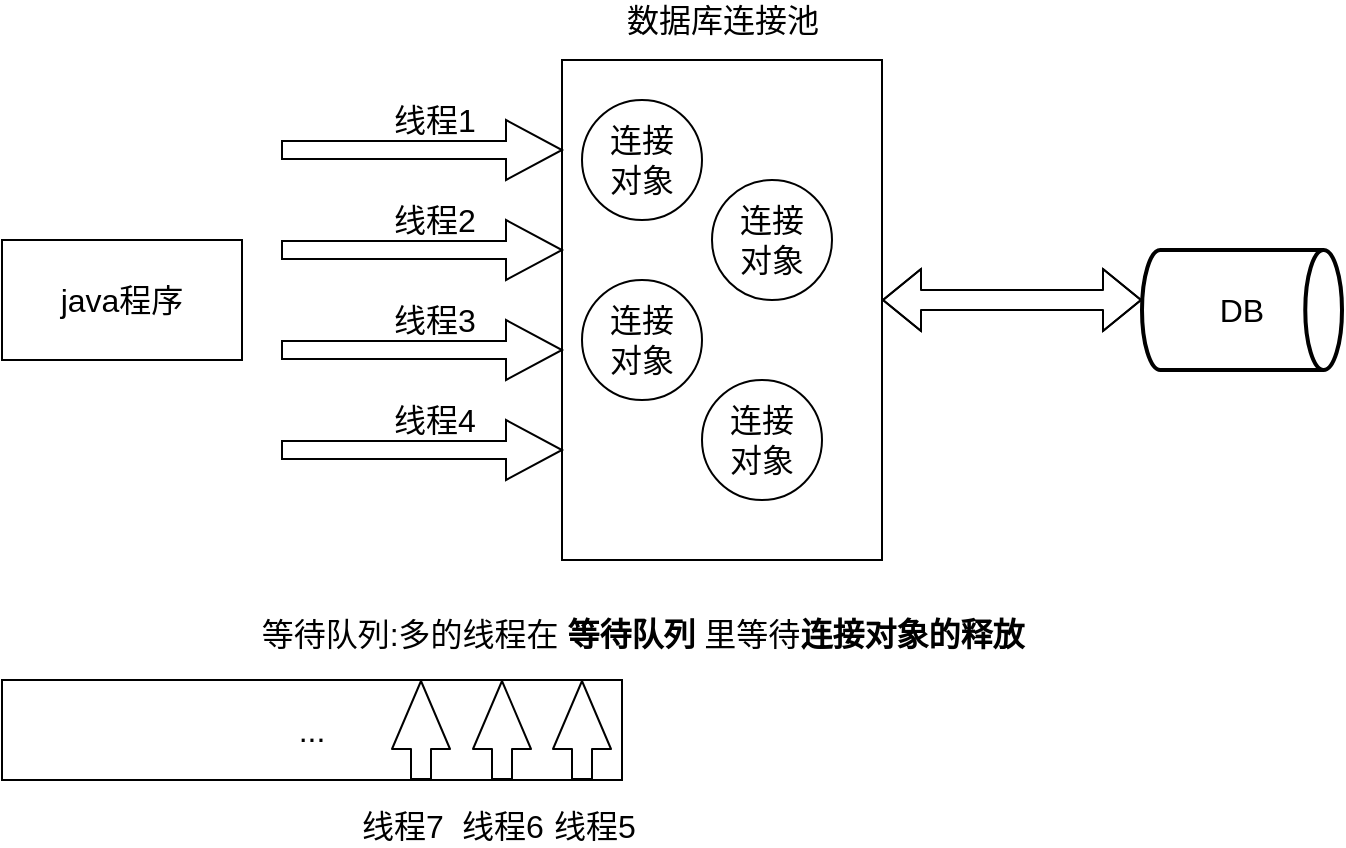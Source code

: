 <mxfile version="12.6.5" type="device"><diagram id="OQ8FmNGmL_pzmN1DLNfP" name="第 1 页"><mxGraphModel dx="1024" dy="589" grid="1" gridSize="10" guides="1" tooltips="1" connect="1" arrows="1" fold="1" page="1" pageScale="1" pageWidth="827" pageHeight="1169" math="0" shadow="0"><root><mxCell id="0"/><mxCell id="1" parent="0"/><mxCell id="PwcBqfKSvuchC_ewmw7G-1" value="java程序" style="rounded=0;whiteSpace=wrap;html=1;fontSize=16;" vertex="1" parent="1"><mxGeometry x="50" y="190" width="120" height="60" as="geometry"/></mxCell><mxCell id="PwcBqfKSvuchC_ewmw7G-4" value="DB" style="strokeWidth=2;html=1;shape=mxgraph.flowchart.direct_data;whiteSpace=wrap;fontSize=16;" vertex="1" parent="1"><mxGeometry x="620" y="195" width="100" height="60" as="geometry"/></mxCell><mxCell id="PwcBqfKSvuchC_ewmw7G-5" value="" style="rounded=0;whiteSpace=wrap;html=1;fontSize=16;" vertex="1" parent="1"><mxGeometry x="330" y="100" width="160" height="250" as="geometry"/></mxCell><mxCell id="PwcBqfKSvuchC_ewmw7G-6" value="数据库连接池" style="text;html=1;align=center;verticalAlign=middle;resizable=0;points=[];autosize=1;fontSize=16;" vertex="1" parent="1"><mxGeometry x="355" y="70" width="110" height="20" as="geometry"/></mxCell><mxCell id="PwcBqfKSvuchC_ewmw7G-7" value="连接&lt;br&gt;对象" style="ellipse;whiteSpace=wrap;html=1;aspect=fixed;fontSize=16;" vertex="1" parent="1"><mxGeometry x="340" y="120" width="60" height="60" as="geometry"/></mxCell><mxCell id="PwcBqfKSvuchC_ewmw7G-11" value="连接&lt;br&gt;对象" style="ellipse;whiteSpace=wrap;html=1;aspect=fixed;fontSize=16;" vertex="1" parent="1"><mxGeometry x="405" y="160" width="60" height="60" as="geometry"/></mxCell><mxCell id="PwcBqfKSvuchC_ewmw7G-12" value="连接&lt;br&gt;对象" style="ellipse;whiteSpace=wrap;html=1;aspect=fixed;fontSize=16;" vertex="1" parent="1"><mxGeometry x="340" y="210" width="60" height="60" as="geometry"/></mxCell><mxCell id="PwcBqfKSvuchC_ewmw7G-13" value="连接&lt;br&gt;对象" style="ellipse;whiteSpace=wrap;html=1;aspect=fixed;fontSize=16;" vertex="1" parent="1"><mxGeometry x="400" y="260" width="60" height="60" as="geometry"/></mxCell><mxCell id="PwcBqfKSvuchC_ewmw7G-15" value="" style="shape=singleArrow;whiteSpace=wrap;html=1;fontSize=16;" vertex="1" parent="1"><mxGeometry x="190" y="130" width="140" height="30" as="geometry"/></mxCell><mxCell id="PwcBqfKSvuchC_ewmw7G-16" value="线程1" style="text;html=1;align=center;verticalAlign=middle;resizable=0;points=[];autosize=1;fontSize=16;" vertex="1" parent="1"><mxGeometry x="236" y="120" width="60" height="20" as="geometry"/></mxCell><mxCell id="PwcBqfKSvuchC_ewmw7G-17" value="" style="shape=singleArrow;whiteSpace=wrap;html=1;fontSize=16;" vertex="1" parent="1"><mxGeometry x="190" y="180" width="140" height="30" as="geometry"/></mxCell><mxCell id="PwcBqfKSvuchC_ewmw7G-18" value="线程2" style="text;html=1;align=center;verticalAlign=middle;resizable=0;points=[];autosize=1;fontSize=16;" vertex="1" parent="1"><mxGeometry x="236" y="170" width="60" height="20" as="geometry"/></mxCell><mxCell id="PwcBqfKSvuchC_ewmw7G-19" value="" style="shape=singleArrow;whiteSpace=wrap;html=1;fontSize=16;" vertex="1" parent="1"><mxGeometry x="190" y="230" width="140" height="30" as="geometry"/></mxCell><mxCell id="PwcBqfKSvuchC_ewmw7G-20" value="线程3" style="text;html=1;align=center;verticalAlign=middle;resizable=0;points=[];autosize=1;fontSize=16;" vertex="1" parent="1"><mxGeometry x="236" y="220" width="60" height="20" as="geometry"/></mxCell><mxCell id="PwcBqfKSvuchC_ewmw7G-21" value="" style="shape=singleArrow;whiteSpace=wrap;html=1;fontSize=16;" vertex="1" parent="1"><mxGeometry x="190" y="280" width="140" height="30" as="geometry"/></mxCell><mxCell id="PwcBqfKSvuchC_ewmw7G-22" value="线程4" style="text;html=1;align=center;verticalAlign=middle;resizable=0;points=[];autosize=1;fontSize=16;" vertex="1" parent="1"><mxGeometry x="236" y="270" width="60" height="20" as="geometry"/></mxCell><mxCell id="PwcBqfKSvuchC_ewmw7G-23" value="" style="shape=flexArrow;endArrow=classic;startArrow=classic;html=1;fontSize=16;" edge="1" parent="1"><mxGeometry width="50" height="50" relative="1" as="geometry"><mxPoint x="490" y="220" as="sourcePoint"/><mxPoint x="620" y="220" as="targetPoint"/><Array as="points"><mxPoint x="560" y="220"/></Array></mxGeometry></mxCell><mxCell id="PwcBqfKSvuchC_ewmw7G-24" value="..." style="rounded=0;whiteSpace=wrap;html=1;fontSize=16;" vertex="1" parent="1"><mxGeometry x="50" y="410" width="310" height="50" as="geometry"/></mxCell><mxCell id="PwcBqfKSvuchC_ewmw7G-26" value="等待队列:多的线程在 &lt;b&gt;等待队列&lt;/b&gt; 里等待&lt;b&gt;连接对象的释放&lt;/b&gt;" style="text;html=1;align=center;verticalAlign=middle;resizable=0;points=[];autosize=1;fontSize=16;" vertex="1" parent="1"><mxGeometry x="170" y="377" width="400" height="20" as="geometry"/></mxCell><mxCell id="PwcBqfKSvuchC_ewmw7G-28" value="" style="shape=flexArrow;endArrow=classic;html=1;fontSize=16;endWidth=18;endSize=11;" edge="1" parent="1"><mxGeometry width="50" height="50" relative="1" as="geometry"><mxPoint x="340" y="460" as="sourcePoint"/><mxPoint x="340" y="410" as="targetPoint"/></mxGeometry></mxCell><mxCell id="PwcBqfKSvuchC_ewmw7G-29" value="线程5" style="text;html=1;align=center;verticalAlign=middle;resizable=0;points=[];autosize=1;fontSize=16;" vertex="1" parent="1"><mxGeometry x="316" y="473" width="60" height="20" as="geometry"/></mxCell><mxCell id="PwcBqfKSvuchC_ewmw7G-30" value="" style="shape=flexArrow;endArrow=classic;html=1;fontSize=16;endWidth=18;endSize=11;" edge="1" parent="1"><mxGeometry width="50" height="50" relative="1" as="geometry"><mxPoint x="300" y="460" as="sourcePoint"/><mxPoint x="300" y="410" as="targetPoint"/></mxGeometry></mxCell><mxCell id="PwcBqfKSvuchC_ewmw7G-31" value="" style="shape=flexArrow;endArrow=classic;html=1;fontSize=16;endWidth=18;endSize=11;" edge="1" parent="1"><mxGeometry width="50" height="50" relative="1" as="geometry"><mxPoint x="259.5" y="460" as="sourcePoint"/><mxPoint x="259.5" y="410" as="targetPoint"/></mxGeometry></mxCell><mxCell id="PwcBqfKSvuchC_ewmw7G-32" value="线程6" style="text;html=1;align=center;verticalAlign=middle;resizable=0;points=[];autosize=1;fontSize=16;" vertex="1" parent="1"><mxGeometry x="270" y="473" width="60" height="20" as="geometry"/></mxCell><mxCell id="PwcBqfKSvuchC_ewmw7G-33" value="线程7" style="text;html=1;align=center;verticalAlign=middle;resizable=0;points=[];autosize=1;fontSize=16;" vertex="1" parent="1"><mxGeometry x="220" y="473" width="60" height="20" as="geometry"/></mxCell></root></mxGraphModel></diagram></mxfile>